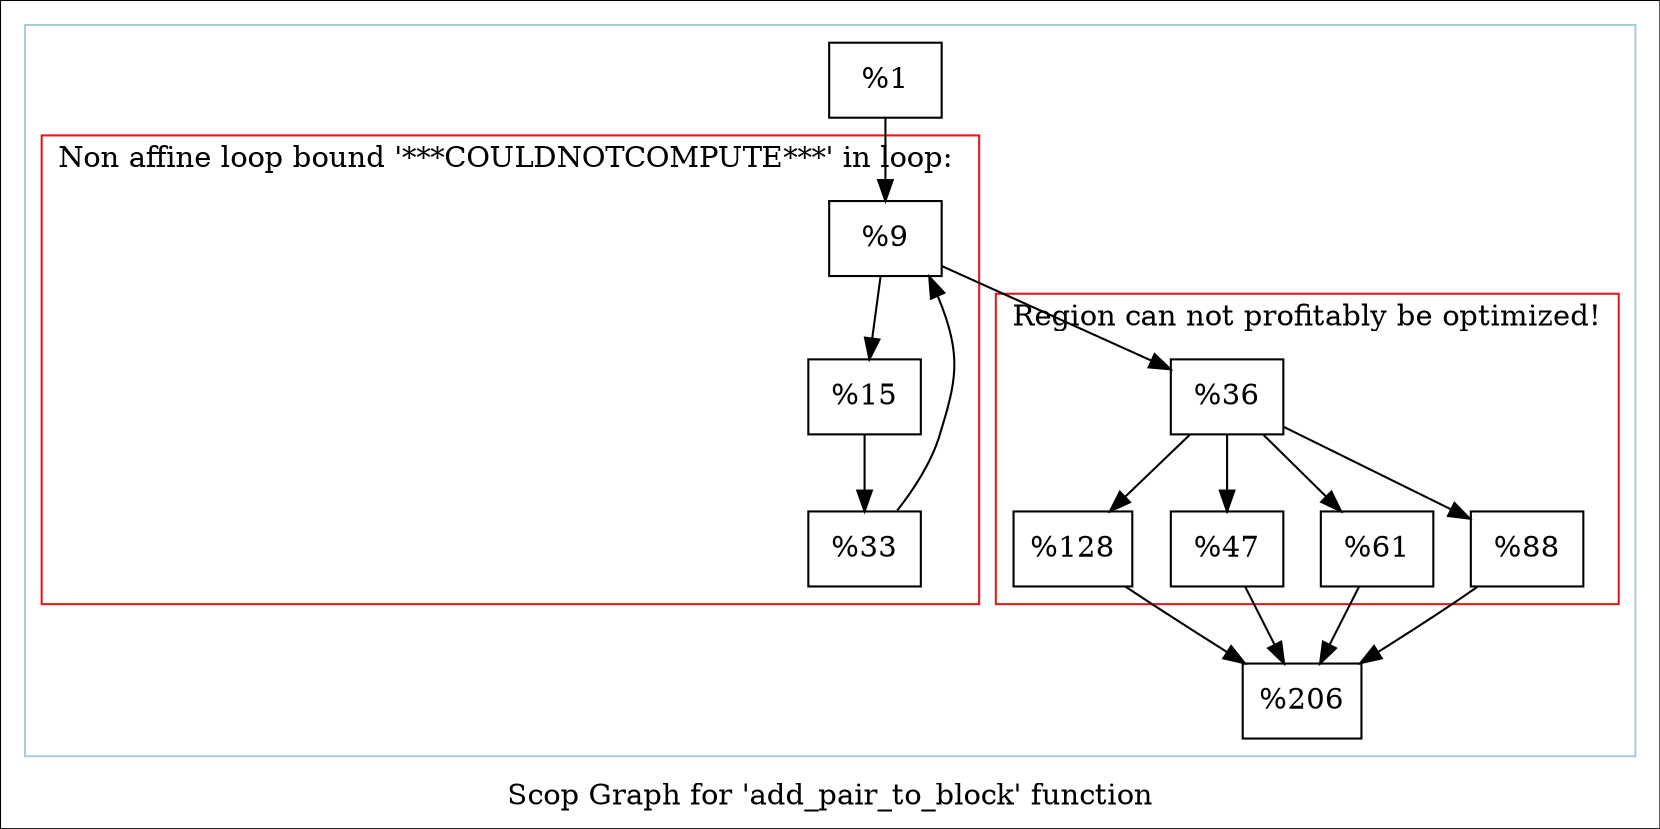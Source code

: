 digraph "Scop Graph for 'add_pair_to_block' function" {
	label="Scop Graph for 'add_pair_to_block' function";

	Node0x15fbf10 [shape=record,label="{%1}"];
	Node0x15fbf10 -> Node0x18f2970;
	Node0x18f2970 [shape=record,label="{%9}"];
	Node0x18f2970 -> Node0x183d7a0;
	Node0x18f2970 -> Node0x1813180;
	Node0x183d7a0 [shape=record,label="{%15}"];
	Node0x183d7a0 -> Node0x1822630;
	Node0x1822630 [shape=record,label="{%33}"];
	Node0x1822630 -> Node0x18f2970[constraint=false];
	Node0x1813180 [shape=record,label="{%36}"];
	Node0x1813180 -> Node0x1689ed0;
	Node0x1813180 -> Node0x17fd7b0;
	Node0x1813180 -> Node0x185fff0;
	Node0x1813180 -> Node0x1826df0;
	Node0x1689ed0 [shape=record,label="{%128}"];
	Node0x1689ed0 -> Node0x1687200;
	Node0x1687200 [shape=record,label="{%206}"];
	Node0x17fd7b0 [shape=record,label="{%47}"];
	Node0x17fd7b0 -> Node0x1687200;
	Node0x185fff0 [shape=record,label="{%61}"];
	Node0x185fff0 -> Node0x1687200;
	Node0x1826df0 [shape=record,label="{%88}"];
	Node0x1826df0 -> Node0x1687200;
	colorscheme = "paired12"
        subgraph cluster_0x1967810 {
          label = "";
          style = solid;
          color = 1
          subgraph cluster_0x1967310 {
            label = "Non affine loop bound '***COULDNOTCOMPUTE***' in loop: ";
            style = solid;
            color = 6
            Node0x18f2970;
            Node0x183d7a0;
            Node0x1822630;
          }
          subgraph cluster_0x1967160 {
            label = "Region can not profitably be optimized!";
            style = solid;
            color = 6
            Node0x1813180;
            Node0x1689ed0;
            Node0x17fd7b0;
            Node0x185fff0;
            Node0x1826df0;
          }
          Node0x15fbf10;
          Node0x1687200;
        }
}
